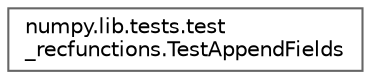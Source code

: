 digraph "Graphical Class Hierarchy"
{
 // LATEX_PDF_SIZE
  bgcolor="transparent";
  edge [fontname=Helvetica,fontsize=10,labelfontname=Helvetica,labelfontsize=10];
  node [fontname=Helvetica,fontsize=10,shape=box,height=0.2,width=0.4];
  rankdir="LR";
  Node0 [id="Node000000",label="numpy.lib.tests.test\l_recfunctions.TestAppendFields",height=0.2,width=0.4,color="grey40", fillcolor="white", style="filled",URL="$d4/d49/classnumpy_1_1lib_1_1tests_1_1test__recfunctions_1_1TestAppendFields.html",tooltip=" "];
}
